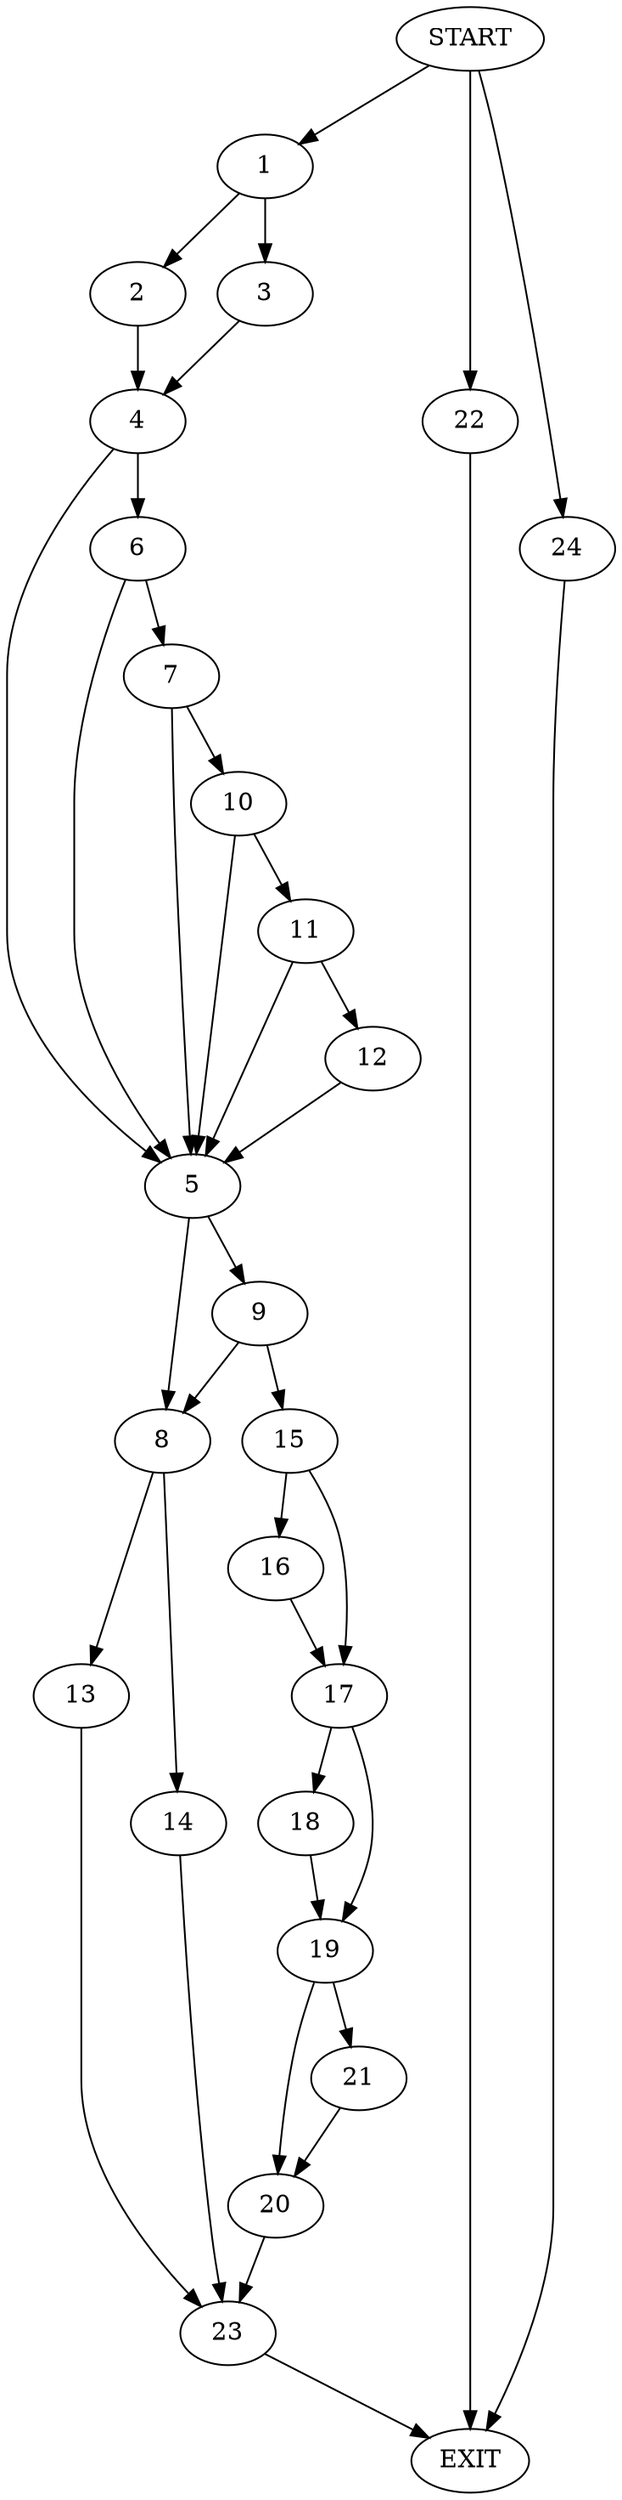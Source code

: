 digraph {
0 [label="START"]
25 [label="EXIT"]
0 -> 1
1 -> 2
1 -> 3
2 -> 4
3 -> 4
4 -> 5
4 -> 6
6 -> 5
6 -> 7
5 -> 8
5 -> 9
7 -> 5
7 -> 10
10 -> 5
10 -> 11
11 -> 5
11 -> 12
12 -> 5
8 -> 13
8 -> 14
9 -> 15
9 -> 8
15 -> 16
15 -> 17
16 -> 17
17 -> 18
17 -> 19
18 -> 19
19 -> 20
19 -> 21
0 -> 22
22 -> 25
20 -> 23
21 -> 20
23 -> 25
13 -> 23
14 -> 23
0 -> 24
24 -> 25
}
